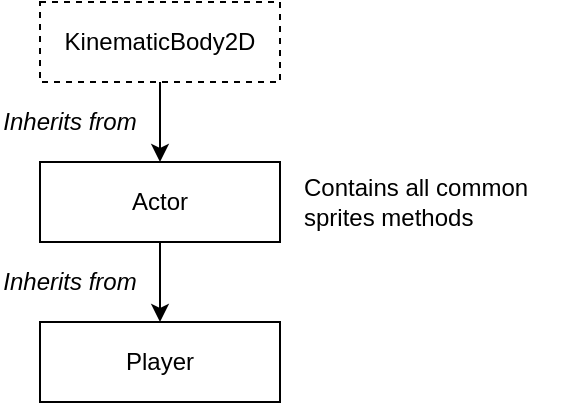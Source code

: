 <mxfile version="13.10.0" type="embed">
    <diagram id="Ow15xuX50rt1_093P2ax" name="Page-1">
        <mxGraphModel dx="1124" dy="790" grid="1" gridSize="10" guides="1" tooltips="1" connect="1" arrows="1" fold="1" page="1" pageScale="1" pageWidth="850" pageHeight="1100" math="0" shadow="0">
            <root>
                <mxCell id="0"/>
                <mxCell id="1" parent="0"/>
                <mxCell id="7" value="" style="edgeStyle=orthogonalEdgeStyle;rounded=0;orthogonalLoop=1;jettySize=auto;html=1;" parent="1" source="2" target="4" edge="1">
                    <mxGeometry relative="1" as="geometry"/>
                </mxCell>
                <mxCell id="2" value="Actor" style="rounded=0;whiteSpace=wrap;html=1;" parent="1" vertex="1">
                    <mxGeometry x="40" y="100" width="120" height="40" as="geometry"/>
                </mxCell>
                <mxCell id="4" value="Player" style="rounded=0;whiteSpace=wrap;html=1;" parent="1" vertex="1">
                    <mxGeometry x="40" y="180" width="120" height="40" as="geometry"/>
                </mxCell>
                <mxCell id="6" value="" style="edgeStyle=orthogonalEdgeStyle;rounded=0;orthogonalLoop=1;jettySize=auto;html=1;entryX=0.5;entryY=0;entryDx=0;entryDy=0;" parent="1" source="5" target="2" edge="1">
                    <mxGeometry relative="1" as="geometry">
                        <mxPoint x="100" y="90" as="targetPoint"/>
                    </mxGeometry>
                </mxCell>
                <mxCell id="5" value="KinematicBody2D" style="rounded=0;whiteSpace=wrap;html=1;dashed=1;" parent="1" vertex="1">
                    <mxGeometry x="40" y="20" width="120" height="40" as="geometry"/>
                </mxCell>
                <mxCell id="8" value="Contains all common sprites methods" style="text;html=1;strokeColor=none;fillColor=none;align=left;verticalAlign=middle;whiteSpace=wrap;rounded=0;dashed=1;" parent="1" vertex="1">
                    <mxGeometry x="170" y="110" width="140" height="20" as="geometry"/>
                </mxCell>
                <mxCell id="9" value="Inherits from" style="text;html=1;strokeColor=none;fillColor=none;align=center;verticalAlign=middle;whiteSpace=wrap;rounded=0;dashed=1;fontStyle=2" parent="1" vertex="1">
                    <mxGeometry x="20" y="70" width="70" height="20" as="geometry"/>
                </mxCell>
                <mxCell id="11" value="Inherits from" style="text;html=1;strokeColor=none;fillColor=none;align=center;verticalAlign=middle;whiteSpace=wrap;rounded=0;dashed=1;fontStyle=2" parent="1" vertex="1">
                    <mxGeometry x="20" y="150" width="70" height="20" as="geometry"/>
                </mxCell>
            </root>
        </mxGraphModel>
    </diagram>
</mxfile>